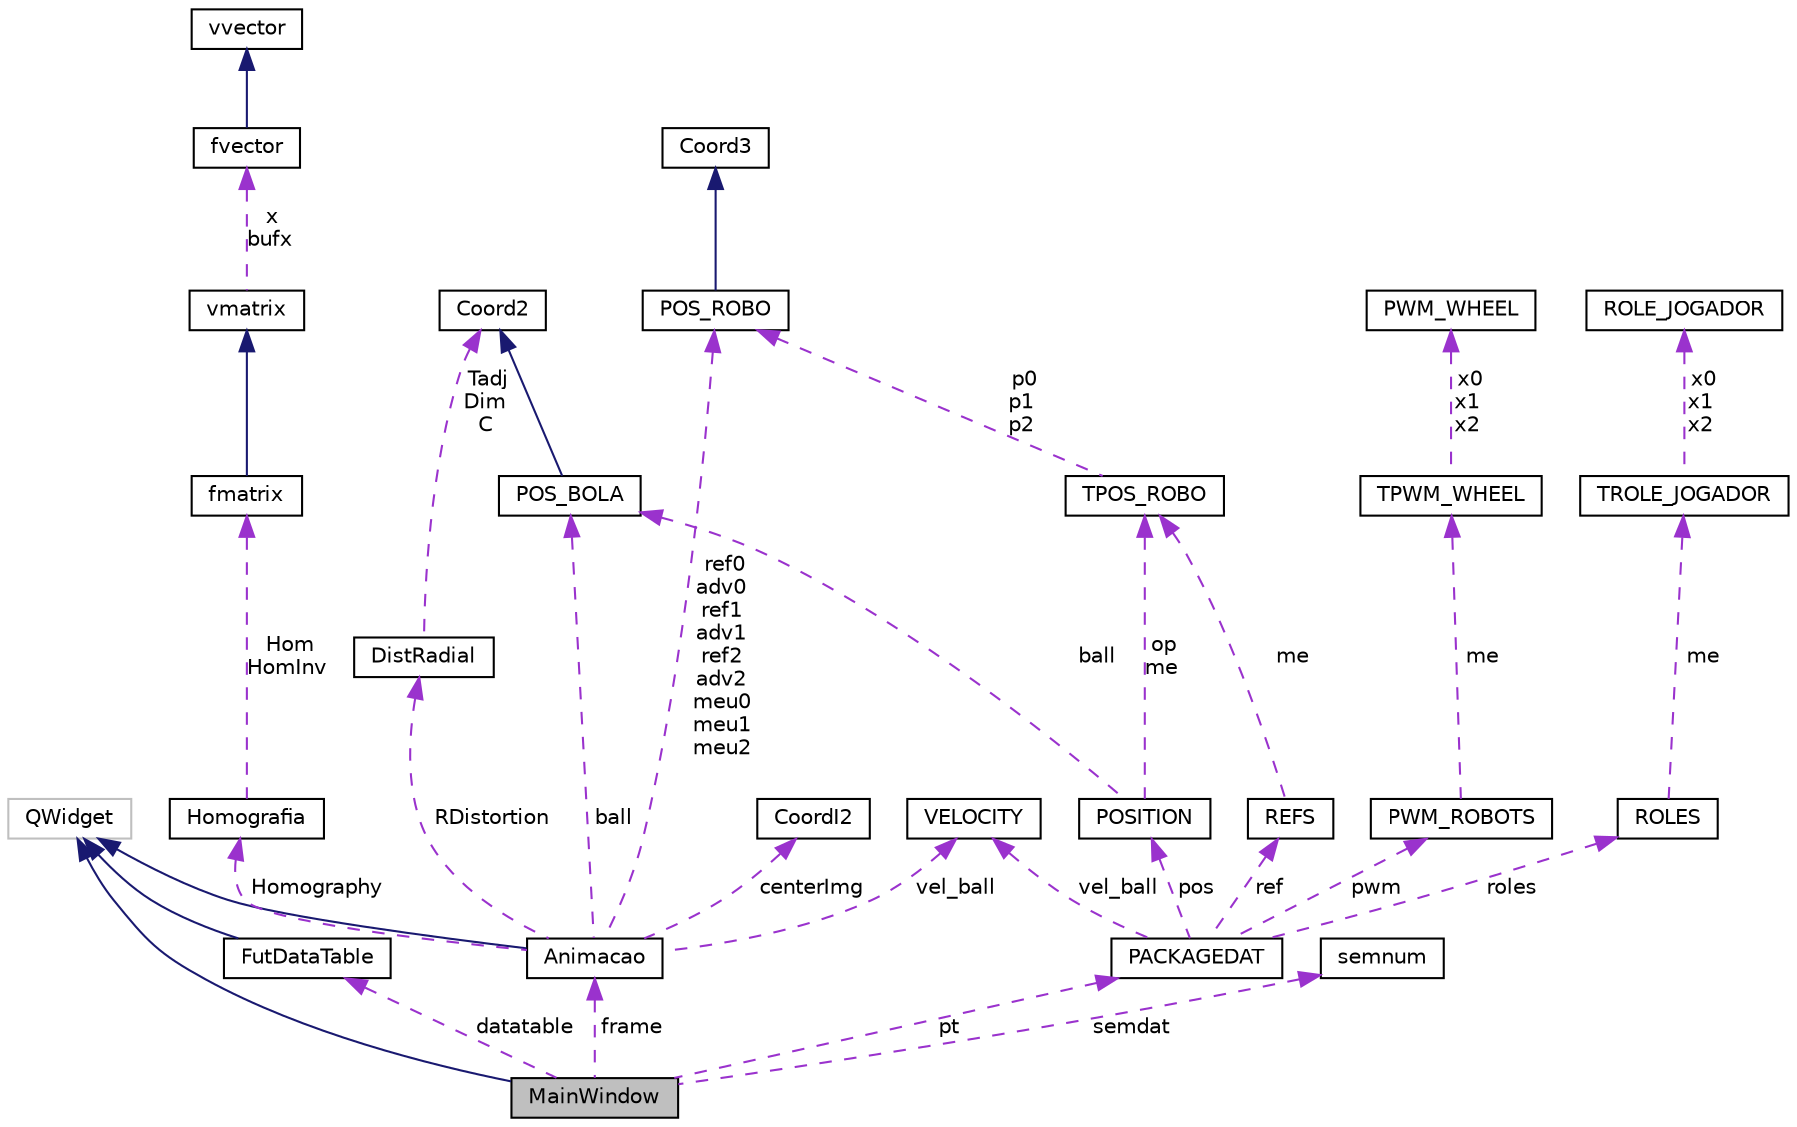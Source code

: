 digraph "MainWindow"
{
  edge [fontname="Helvetica",fontsize="10",labelfontname="Helvetica",labelfontsize="10"];
  node [fontname="Helvetica",fontsize="10",shape=record];
  Node1 [label="MainWindow",height=0.2,width=0.4,color="black", fillcolor="grey75", style="filled", fontcolor="black"];
  Node2 -> Node1 [dir="back",color="midnightblue",fontsize="10",style="solid",fontname="Helvetica"];
  Node2 [label="QWidget",height=0.2,width=0.4,color="grey75", fillcolor="white", style="filled"];
  Node3 -> Node1 [dir="back",color="darkorchid3",fontsize="10",style="dashed",label=" datatable" ,fontname="Helvetica"];
  Node3 [label="FutDataTable",height=0.2,width=0.4,color="black", fillcolor="white", style="filled",URL="$classFutDataTable.html"];
  Node2 -> Node3 [dir="back",color="midnightblue",fontsize="10",style="solid",fontname="Helvetica"];
  Node4 -> Node1 [dir="back",color="darkorchid3",fontsize="10",style="dashed",label=" pt" ,fontname="Helvetica"];
  Node4 [label="PACKAGEDAT",height=0.2,width=0.4,color="black", fillcolor="white", style="filled",URL="$structPACKAGEDAT.html"];
  Node5 -> Node4 [dir="back",color="darkorchid3",fontsize="10",style="dashed",label=" pwm" ,fontname="Helvetica"];
  Node5 [label="PWM_ROBOTS",height=0.2,width=0.4,color="black", fillcolor="white", style="filled",URL="$structPWM__ROBOTS.html"];
  Node6 -> Node5 [dir="back",color="darkorchid3",fontsize="10",style="dashed",label=" me" ,fontname="Helvetica"];
  Node6 [label="TPWM_WHEEL",height=0.2,width=0.4,color="black", fillcolor="white", style="filled",URL="$structTPWM__WHEEL.html"];
  Node7 -> Node6 [dir="back",color="darkorchid3",fontsize="10",style="dashed",label=" x0\nx1\nx2" ,fontname="Helvetica"];
  Node7 [label="PWM_WHEEL",height=0.2,width=0.4,color="black", fillcolor="white", style="filled",URL="$structPWM__WHEEL.html"];
  Node8 -> Node4 [dir="back",color="darkorchid3",fontsize="10",style="dashed",label=" ref" ,fontname="Helvetica"];
  Node8 [label="REFS",height=0.2,width=0.4,color="black", fillcolor="white", style="filled",URL="$structREFS.html"];
  Node9 -> Node8 [dir="back",color="darkorchid3",fontsize="10",style="dashed",label=" me" ,fontname="Helvetica"];
  Node9 [label="TPOS_ROBO",height=0.2,width=0.4,color="black", fillcolor="white", style="filled",URL="$structTPOS__ROBO.html"];
  Node10 -> Node9 [dir="back",color="darkorchid3",fontsize="10",style="dashed",label=" p0\np1\np2" ,fontname="Helvetica"];
  Node10 [label="POS_ROBO",height=0.2,width=0.4,color="black", fillcolor="white", style="filled",URL="$structPOS__ROBO.html"];
  Node11 -> Node10 [dir="back",color="midnightblue",fontsize="10",style="solid",fontname="Helvetica"];
  Node11 [label="Coord3",height=0.2,width=0.4,color="black", fillcolor="white", style="filled",URL="$structCoord3.html"];
  Node12 -> Node4 [dir="back",color="darkorchid3",fontsize="10",style="dashed",label=" pos" ,fontname="Helvetica"];
  Node12 [label="POSITION",height=0.2,width=0.4,color="black", fillcolor="white", style="filled",URL="$structPOSITION.html"];
  Node9 -> Node12 [dir="back",color="darkorchid3",fontsize="10",style="dashed",label=" op\nme" ,fontname="Helvetica"];
  Node13 -> Node12 [dir="back",color="darkorchid3",fontsize="10",style="dashed",label=" ball" ,fontname="Helvetica"];
  Node13 [label="POS_BOLA",height=0.2,width=0.4,color="black", fillcolor="white", style="filled",URL="$structPOS__BOLA.html"];
  Node14 -> Node13 [dir="back",color="midnightblue",fontsize="10",style="solid",fontname="Helvetica"];
  Node14 [label="Coord2",height=0.2,width=0.4,color="black", fillcolor="white", style="filled",URL="$structCoord2.html"];
  Node15 -> Node4 [dir="back",color="darkorchid3",fontsize="10",style="dashed",label=" vel_ball" ,fontname="Helvetica"];
  Node15 [label="VELOCITY",height=0.2,width=0.4,color="black", fillcolor="white", style="filled",URL="$structVELOCITY.html"];
  Node16 -> Node4 [dir="back",color="darkorchid3",fontsize="10",style="dashed",label=" roles" ,fontname="Helvetica"];
  Node16 [label="ROLES",height=0.2,width=0.4,color="black", fillcolor="white", style="filled",URL="$structROLES.html"];
  Node17 -> Node16 [dir="back",color="darkorchid3",fontsize="10",style="dashed",label=" me" ,fontname="Helvetica"];
  Node17 [label="TROLE_JOGADOR",height=0.2,width=0.4,color="black", fillcolor="white", style="filled",URL="$structTROLE__JOGADOR.html"];
  Node18 -> Node17 [dir="back",color="darkorchid3",fontsize="10",style="dashed",label=" x0\nx1\nx2" ,fontname="Helvetica"];
  Node18 [label="ROLE_JOGADOR",height=0.2,width=0.4,color="black", fillcolor="white", style="filled",URL="$structROLE__JOGADOR.html"];
  Node19 -> Node1 [dir="back",color="darkorchid3",fontsize="10",style="dashed",label=" semdat" ,fontname="Helvetica"];
  Node19 [label="semnum",height=0.2,width=0.4,color="black", fillcolor="white", style="filled",URL="$unionsemnum.html"];
  Node20 -> Node1 [dir="back",color="darkorchid3",fontsize="10",style="dashed",label=" frame" ,fontname="Helvetica"];
  Node20 [label="Animacao",height=0.2,width=0.4,color="black", fillcolor="white", style="filled",URL="$classAnimacao.html"];
  Node2 -> Node20 [dir="back",color="midnightblue",fontsize="10",style="solid",fontname="Helvetica"];
  Node21 -> Node20 [dir="back",color="darkorchid3",fontsize="10",style="dashed",label=" RDistortion" ,fontname="Helvetica"];
  Node21 [label="DistRadial",height=0.2,width=0.4,color="black", fillcolor="white", style="filled",URL="$classDistRadial.html"];
  Node14 -> Node21 [dir="back",color="darkorchid3",fontsize="10",style="dashed",label=" Tadj\nDim\nC" ,fontname="Helvetica"];
  Node22 -> Node20 [dir="back",color="darkorchid3",fontsize="10",style="dashed",label=" centerImg" ,fontname="Helvetica"];
  Node22 [label="CoordI2",height=0.2,width=0.4,color="black", fillcolor="white", style="filled",URL="$classCoordI2.html"];
  Node15 -> Node20 [dir="back",color="darkorchid3",fontsize="10",style="dashed",label=" vel_ball" ,fontname="Helvetica"];
  Node10 -> Node20 [dir="back",color="darkorchid3",fontsize="10",style="dashed",label=" ref0\nadv0\nref1\nadv1\nref2\nadv2\nmeu0\nmeu1\nmeu2" ,fontname="Helvetica"];
  Node13 -> Node20 [dir="back",color="darkorchid3",fontsize="10",style="dashed",label=" ball" ,fontname="Helvetica"];
  Node23 -> Node20 [dir="back",color="darkorchid3",fontsize="10",style="dashed",label=" Homography" ,fontname="Helvetica"];
  Node23 [label="Homografia",height=0.2,width=0.4,color="black", fillcolor="white", style="filled",URL="$classHomografia.html"];
  Node24 -> Node23 [dir="back",color="darkorchid3",fontsize="10",style="dashed",label=" Hom\nHomInv" ,fontname="Helvetica"];
  Node24 [label="fmatrix",height=0.2,width=0.4,color="black", fillcolor="white", style="filled",URL="$classfmatrix.html"];
  Node25 -> Node24 [dir="back",color="midnightblue",fontsize="10",style="solid",fontname="Helvetica"];
  Node25 [label="vmatrix",height=0.2,width=0.4,color="black", fillcolor="white", style="filled",URL="$classvmatrix.html"];
  Node26 -> Node25 [dir="back",color="darkorchid3",fontsize="10",style="dashed",label=" x\nbufx" ,fontname="Helvetica"];
  Node26 [label="fvector",height=0.2,width=0.4,color="black", fillcolor="white", style="filled",URL="$classfvector.html"];
  Node27 -> Node26 [dir="back",color="midnightblue",fontsize="10",style="solid",fontname="Helvetica"];
  Node27 [label="vvector",height=0.2,width=0.4,color="black", fillcolor="white", style="filled",URL="$classvvector.html"];
}
